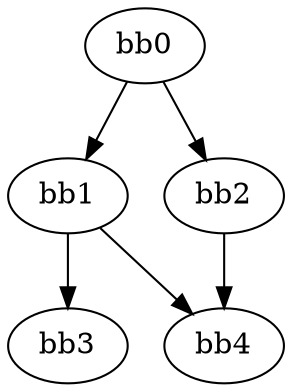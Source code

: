 digraph {
    0 [ label = "bb0\l" ]
    1 [ label = "bb1\l" ]
    2 [ label = "bb2\l" ]
    3 [ label = "bb3\l" ]
    4 [ label = "bb4\l" ]
    0 -> 1 [ ]
    0 -> 2 [ ]
    1 -> 3 [ ]
    1 -> 4 [ ]
    2 -> 4 [ ]
}

